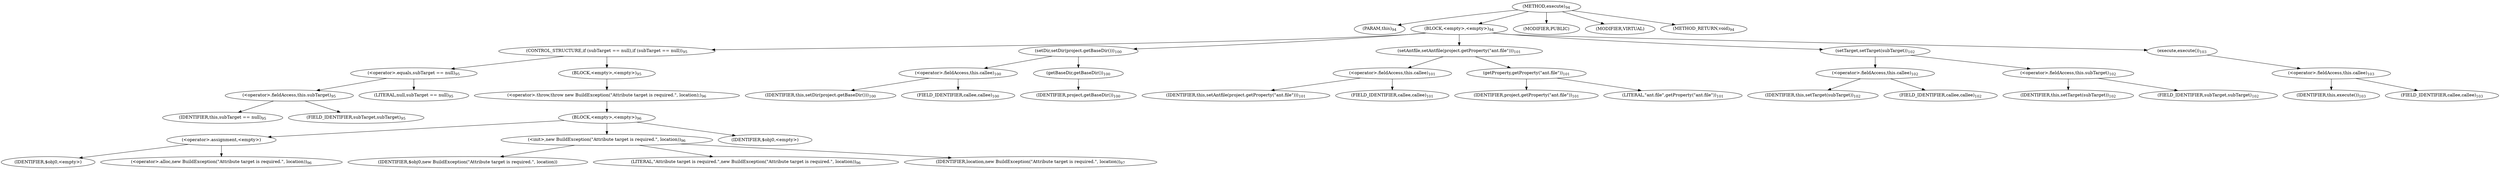 digraph "execute" {  
"49" [label = <(METHOD,execute)<SUB>94</SUB>> ]
"50" [label = <(PARAM,this)<SUB>94</SUB>> ]
"51" [label = <(BLOCK,&lt;empty&gt;,&lt;empty&gt;)<SUB>94</SUB>> ]
"52" [label = <(CONTROL_STRUCTURE,if (subTarget == null),if (subTarget == null))<SUB>95</SUB>> ]
"53" [label = <(&lt;operator&gt;.equals,subTarget == null)<SUB>95</SUB>> ]
"54" [label = <(&lt;operator&gt;.fieldAccess,this.subTarget)<SUB>95</SUB>> ]
"55" [label = <(IDENTIFIER,this,subTarget == null)<SUB>95</SUB>> ]
"56" [label = <(FIELD_IDENTIFIER,subTarget,subTarget)<SUB>95</SUB>> ]
"57" [label = <(LITERAL,null,subTarget == null)<SUB>95</SUB>> ]
"58" [label = <(BLOCK,&lt;empty&gt;,&lt;empty&gt;)<SUB>95</SUB>> ]
"59" [label = <(&lt;operator&gt;.throw,throw new BuildException(&quot;Attribute target is required.&quot;, location);)<SUB>96</SUB>> ]
"60" [label = <(BLOCK,&lt;empty&gt;,&lt;empty&gt;)<SUB>96</SUB>> ]
"61" [label = <(&lt;operator&gt;.assignment,&lt;empty&gt;)> ]
"62" [label = <(IDENTIFIER,$obj0,&lt;empty&gt;)> ]
"63" [label = <(&lt;operator&gt;.alloc,new BuildException(&quot;Attribute target is required.&quot;, location))<SUB>96</SUB>> ]
"64" [label = <(&lt;init&gt;,new BuildException(&quot;Attribute target is required.&quot;, location))<SUB>96</SUB>> ]
"65" [label = <(IDENTIFIER,$obj0,new BuildException(&quot;Attribute target is required.&quot;, location))> ]
"66" [label = <(LITERAL,&quot;Attribute target is required.&quot;,new BuildException(&quot;Attribute target is required.&quot;, location))<SUB>96</SUB>> ]
"67" [label = <(IDENTIFIER,location,new BuildException(&quot;Attribute target is required.&quot;, location))<SUB>97</SUB>> ]
"68" [label = <(IDENTIFIER,$obj0,&lt;empty&gt;)> ]
"69" [label = <(setDir,setDir(project.getBaseDir()))<SUB>100</SUB>> ]
"70" [label = <(&lt;operator&gt;.fieldAccess,this.callee)<SUB>100</SUB>> ]
"71" [label = <(IDENTIFIER,this,setDir(project.getBaseDir()))<SUB>100</SUB>> ]
"72" [label = <(FIELD_IDENTIFIER,callee,callee)<SUB>100</SUB>> ]
"73" [label = <(getBaseDir,getBaseDir())<SUB>100</SUB>> ]
"74" [label = <(IDENTIFIER,project,getBaseDir())<SUB>100</SUB>> ]
"75" [label = <(setAntfile,setAntfile(project.getProperty(&quot;ant.file&quot;)))<SUB>101</SUB>> ]
"76" [label = <(&lt;operator&gt;.fieldAccess,this.callee)<SUB>101</SUB>> ]
"77" [label = <(IDENTIFIER,this,setAntfile(project.getProperty(&quot;ant.file&quot;)))<SUB>101</SUB>> ]
"78" [label = <(FIELD_IDENTIFIER,callee,callee)<SUB>101</SUB>> ]
"79" [label = <(getProperty,getProperty(&quot;ant.file&quot;))<SUB>101</SUB>> ]
"80" [label = <(IDENTIFIER,project,getProperty(&quot;ant.file&quot;))<SUB>101</SUB>> ]
"81" [label = <(LITERAL,&quot;ant.file&quot;,getProperty(&quot;ant.file&quot;))<SUB>101</SUB>> ]
"82" [label = <(setTarget,setTarget(subTarget))<SUB>102</SUB>> ]
"83" [label = <(&lt;operator&gt;.fieldAccess,this.callee)<SUB>102</SUB>> ]
"84" [label = <(IDENTIFIER,this,setTarget(subTarget))<SUB>102</SUB>> ]
"85" [label = <(FIELD_IDENTIFIER,callee,callee)<SUB>102</SUB>> ]
"86" [label = <(&lt;operator&gt;.fieldAccess,this.subTarget)<SUB>102</SUB>> ]
"87" [label = <(IDENTIFIER,this,setTarget(subTarget))<SUB>102</SUB>> ]
"88" [label = <(FIELD_IDENTIFIER,subTarget,subTarget)<SUB>102</SUB>> ]
"89" [label = <(execute,execute())<SUB>103</SUB>> ]
"90" [label = <(&lt;operator&gt;.fieldAccess,this.callee)<SUB>103</SUB>> ]
"91" [label = <(IDENTIFIER,this,execute())<SUB>103</SUB>> ]
"92" [label = <(FIELD_IDENTIFIER,callee,callee)<SUB>103</SUB>> ]
"93" [label = <(MODIFIER,PUBLIC)> ]
"94" [label = <(MODIFIER,VIRTUAL)> ]
"95" [label = <(METHOD_RETURN,void)<SUB>94</SUB>> ]
  "49" -> "50" 
  "49" -> "51" 
  "49" -> "93" 
  "49" -> "94" 
  "49" -> "95" 
  "51" -> "52" 
  "51" -> "69" 
  "51" -> "75" 
  "51" -> "82" 
  "51" -> "89" 
  "52" -> "53" 
  "52" -> "58" 
  "53" -> "54" 
  "53" -> "57" 
  "54" -> "55" 
  "54" -> "56" 
  "58" -> "59" 
  "59" -> "60" 
  "60" -> "61" 
  "60" -> "64" 
  "60" -> "68" 
  "61" -> "62" 
  "61" -> "63" 
  "64" -> "65" 
  "64" -> "66" 
  "64" -> "67" 
  "69" -> "70" 
  "69" -> "73" 
  "70" -> "71" 
  "70" -> "72" 
  "73" -> "74" 
  "75" -> "76" 
  "75" -> "79" 
  "76" -> "77" 
  "76" -> "78" 
  "79" -> "80" 
  "79" -> "81" 
  "82" -> "83" 
  "82" -> "86" 
  "83" -> "84" 
  "83" -> "85" 
  "86" -> "87" 
  "86" -> "88" 
  "89" -> "90" 
  "90" -> "91" 
  "90" -> "92" 
}
